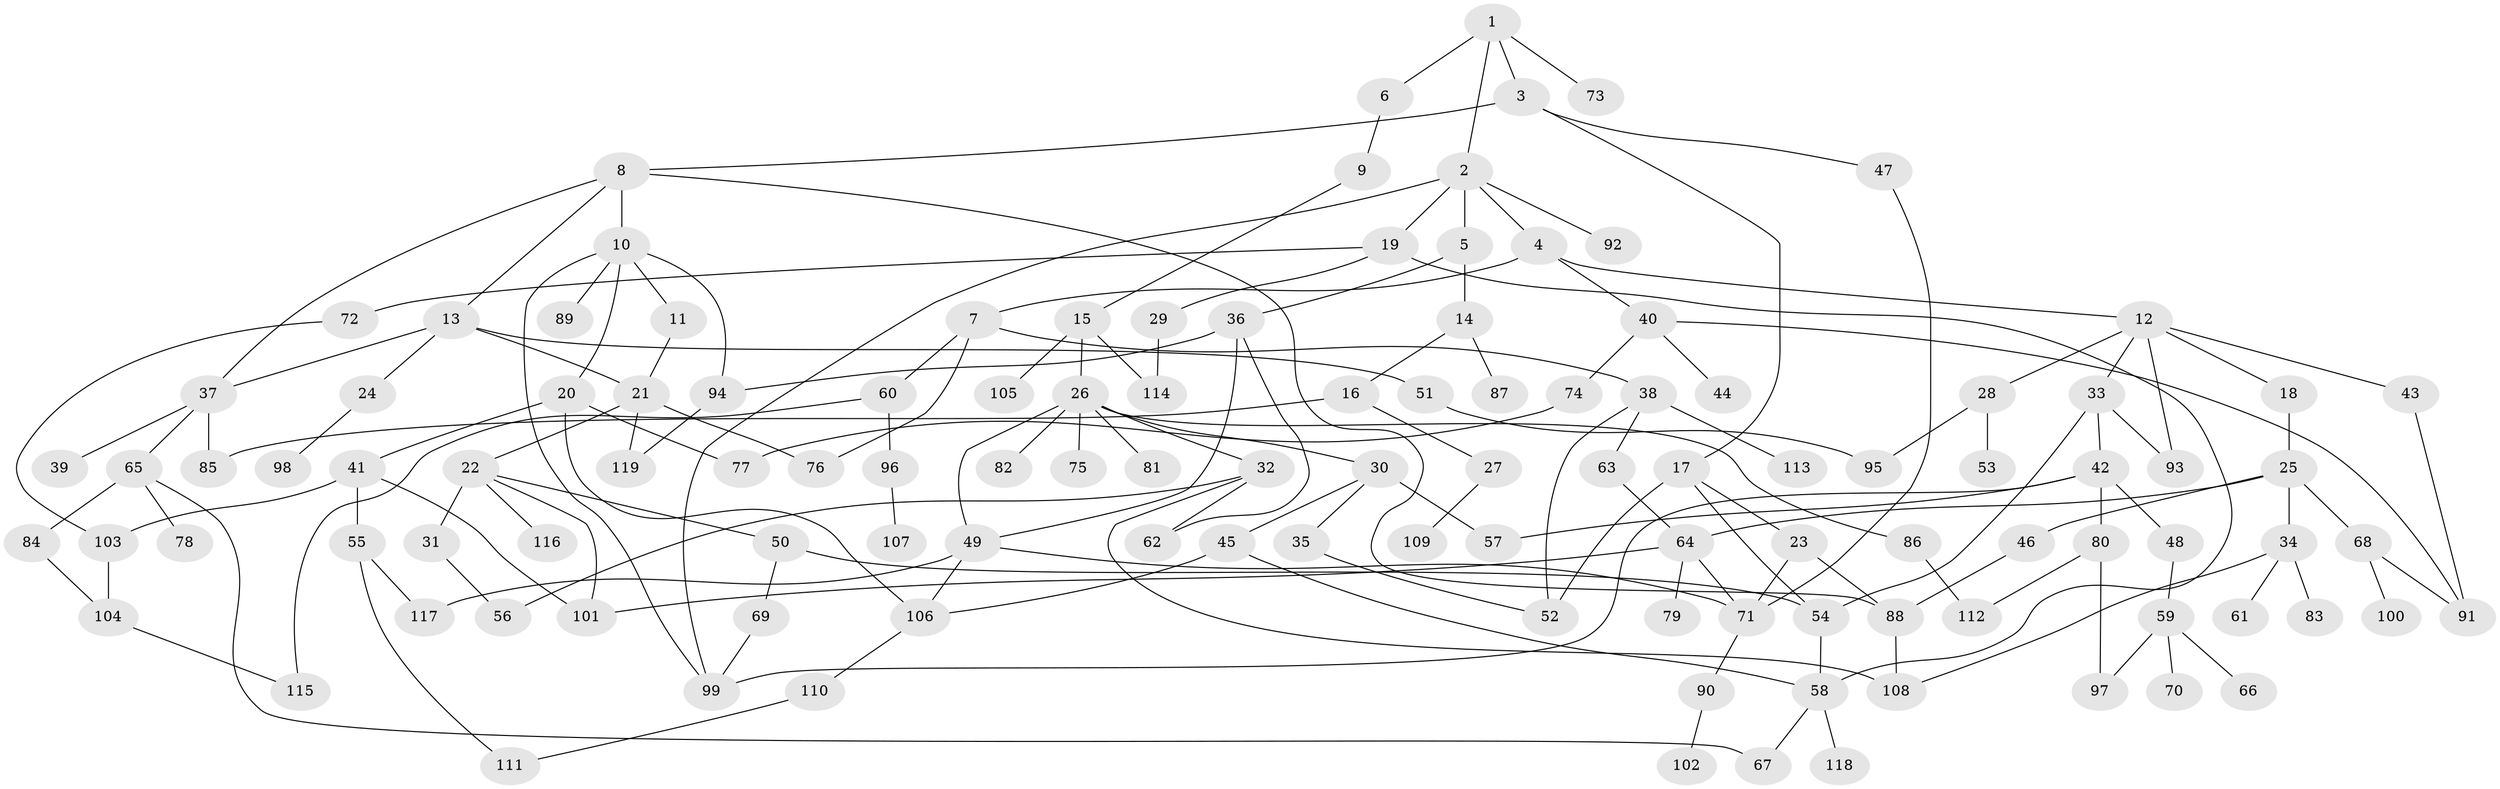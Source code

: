 // coarse degree distribution, {8: 0.020833333333333332, 4: 0.14583333333333334, 3: 0.22916666666666666, 7: 0.0625, 5: 0.22916666666666666, 2: 0.16666666666666666, 6: 0.041666666666666664, 1: 0.10416666666666667}
// Generated by graph-tools (version 1.1) at 2025/36/03/04/25 23:36:09]
// undirected, 119 vertices, 163 edges
graph export_dot {
  node [color=gray90,style=filled];
  1;
  2;
  3;
  4;
  5;
  6;
  7;
  8;
  9;
  10;
  11;
  12;
  13;
  14;
  15;
  16;
  17;
  18;
  19;
  20;
  21;
  22;
  23;
  24;
  25;
  26;
  27;
  28;
  29;
  30;
  31;
  32;
  33;
  34;
  35;
  36;
  37;
  38;
  39;
  40;
  41;
  42;
  43;
  44;
  45;
  46;
  47;
  48;
  49;
  50;
  51;
  52;
  53;
  54;
  55;
  56;
  57;
  58;
  59;
  60;
  61;
  62;
  63;
  64;
  65;
  66;
  67;
  68;
  69;
  70;
  71;
  72;
  73;
  74;
  75;
  76;
  77;
  78;
  79;
  80;
  81;
  82;
  83;
  84;
  85;
  86;
  87;
  88;
  89;
  90;
  91;
  92;
  93;
  94;
  95;
  96;
  97;
  98;
  99;
  100;
  101;
  102;
  103;
  104;
  105;
  106;
  107;
  108;
  109;
  110;
  111;
  112;
  113;
  114;
  115;
  116;
  117;
  118;
  119;
  1 -- 2;
  1 -- 3;
  1 -- 6;
  1 -- 73;
  2 -- 4;
  2 -- 5;
  2 -- 19;
  2 -- 92;
  2 -- 99;
  3 -- 8;
  3 -- 17;
  3 -- 47;
  4 -- 7;
  4 -- 12;
  4 -- 40;
  5 -- 14;
  5 -- 36;
  6 -- 9;
  7 -- 38;
  7 -- 60;
  7 -- 76;
  8 -- 10;
  8 -- 13;
  8 -- 37;
  8 -- 88;
  9 -- 15;
  10 -- 11;
  10 -- 20;
  10 -- 89;
  10 -- 94;
  10 -- 99;
  11 -- 21;
  12 -- 18;
  12 -- 28;
  12 -- 33;
  12 -- 43;
  12 -- 93;
  13 -- 21;
  13 -- 24;
  13 -- 37;
  13 -- 51;
  14 -- 16;
  14 -- 87;
  15 -- 26;
  15 -- 105;
  15 -- 114;
  16 -- 27;
  16 -- 85;
  17 -- 23;
  17 -- 54;
  17 -- 52;
  18 -- 25;
  19 -- 29;
  19 -- 58;
  19 -- 72;
  20 -- 41;
  20 -- 106;
  20 -- 77;
  21 -- 22;
  21 -- 76;
  21 -- 119;
  22 -- 31;
  22 -- 50;
  22 -- 116;
  22 -- 101;
  23 -- 88;
  23 -- 71;
  24 -- 98;
  25 -- 34;
  25 -- 46;
  25 -- 64;
  25 -- 68;
  26 -- 30;
  26 -- 32;
  26 -- 49;
  26 -- 75;
  26 -- 81;
  26 -- 82;
  26 -- 86;
  27 -- 109;
  28 -- 53;
  28 -- 95;
  29 -- 114;
  30 -- 35;
  30 -- 45;
  30 -- 57;
  31 -- 56;
  32 -- 62;
  32 -- 108;
  32 -- 56;
  33 -- 42;
  33 -- 93;
  33 -- 54;
  34 -- 61;
  34 -- 83;
  34 -- 108;
  35 -- 52;
  36 -- 49;
  36 -- 94;
  36 -- 62;
  37 -- 39;
  37 -- 65;
  37 -- 85;
  38 -- 63;
  38 -- 113;
  38 -- 52;
  40 -- 44;
  40 -- 74;
  40 -- 91;
  41 -- 55;
  41 -- 103;
  41 -- 101;
  42 -- 48;
  42 -- 57;
  42 -- 80;
  42 -- 99;
  43 -- 91;
  45 -- 58;
  45 -- 106;
  46 -- 88;
  47 -- 71;
  48 -- 59;
  49 -- 106;
  49 -- 71;
  49 -- 117;
  50 -- 54;
  50 -- 69;
  51 -- 95;
  54 -- 58;
  55 -- 117;
  55 -- 111;
  58 -- 118;
  58 -- 67;
  59 -- 66;
  59 -- 70;
  59 -- 97;
  60 -- 96;
  60 -- 115;
  63 -- 64;
  64 -- 79;
  64 -- 101;
  64 -- 71;
  65 -- 67;
  65 -- 78;
  65 -- 84;
  68 -- 91;
  68 -- 100;
  69 -- 99;
  71 -- 90;
  72 -- 103;
  74 -- 77;
  80 -- 112;
  80 -- 97;
  84 -- 104;
  86 -- 112;
  88 -- 108;
  90 -- 102;
  94 -- 119;
  96 -- 107;
  103 -- 104;
  104 -- 115;
  106 -- 110;
  110 -- 111;
}
